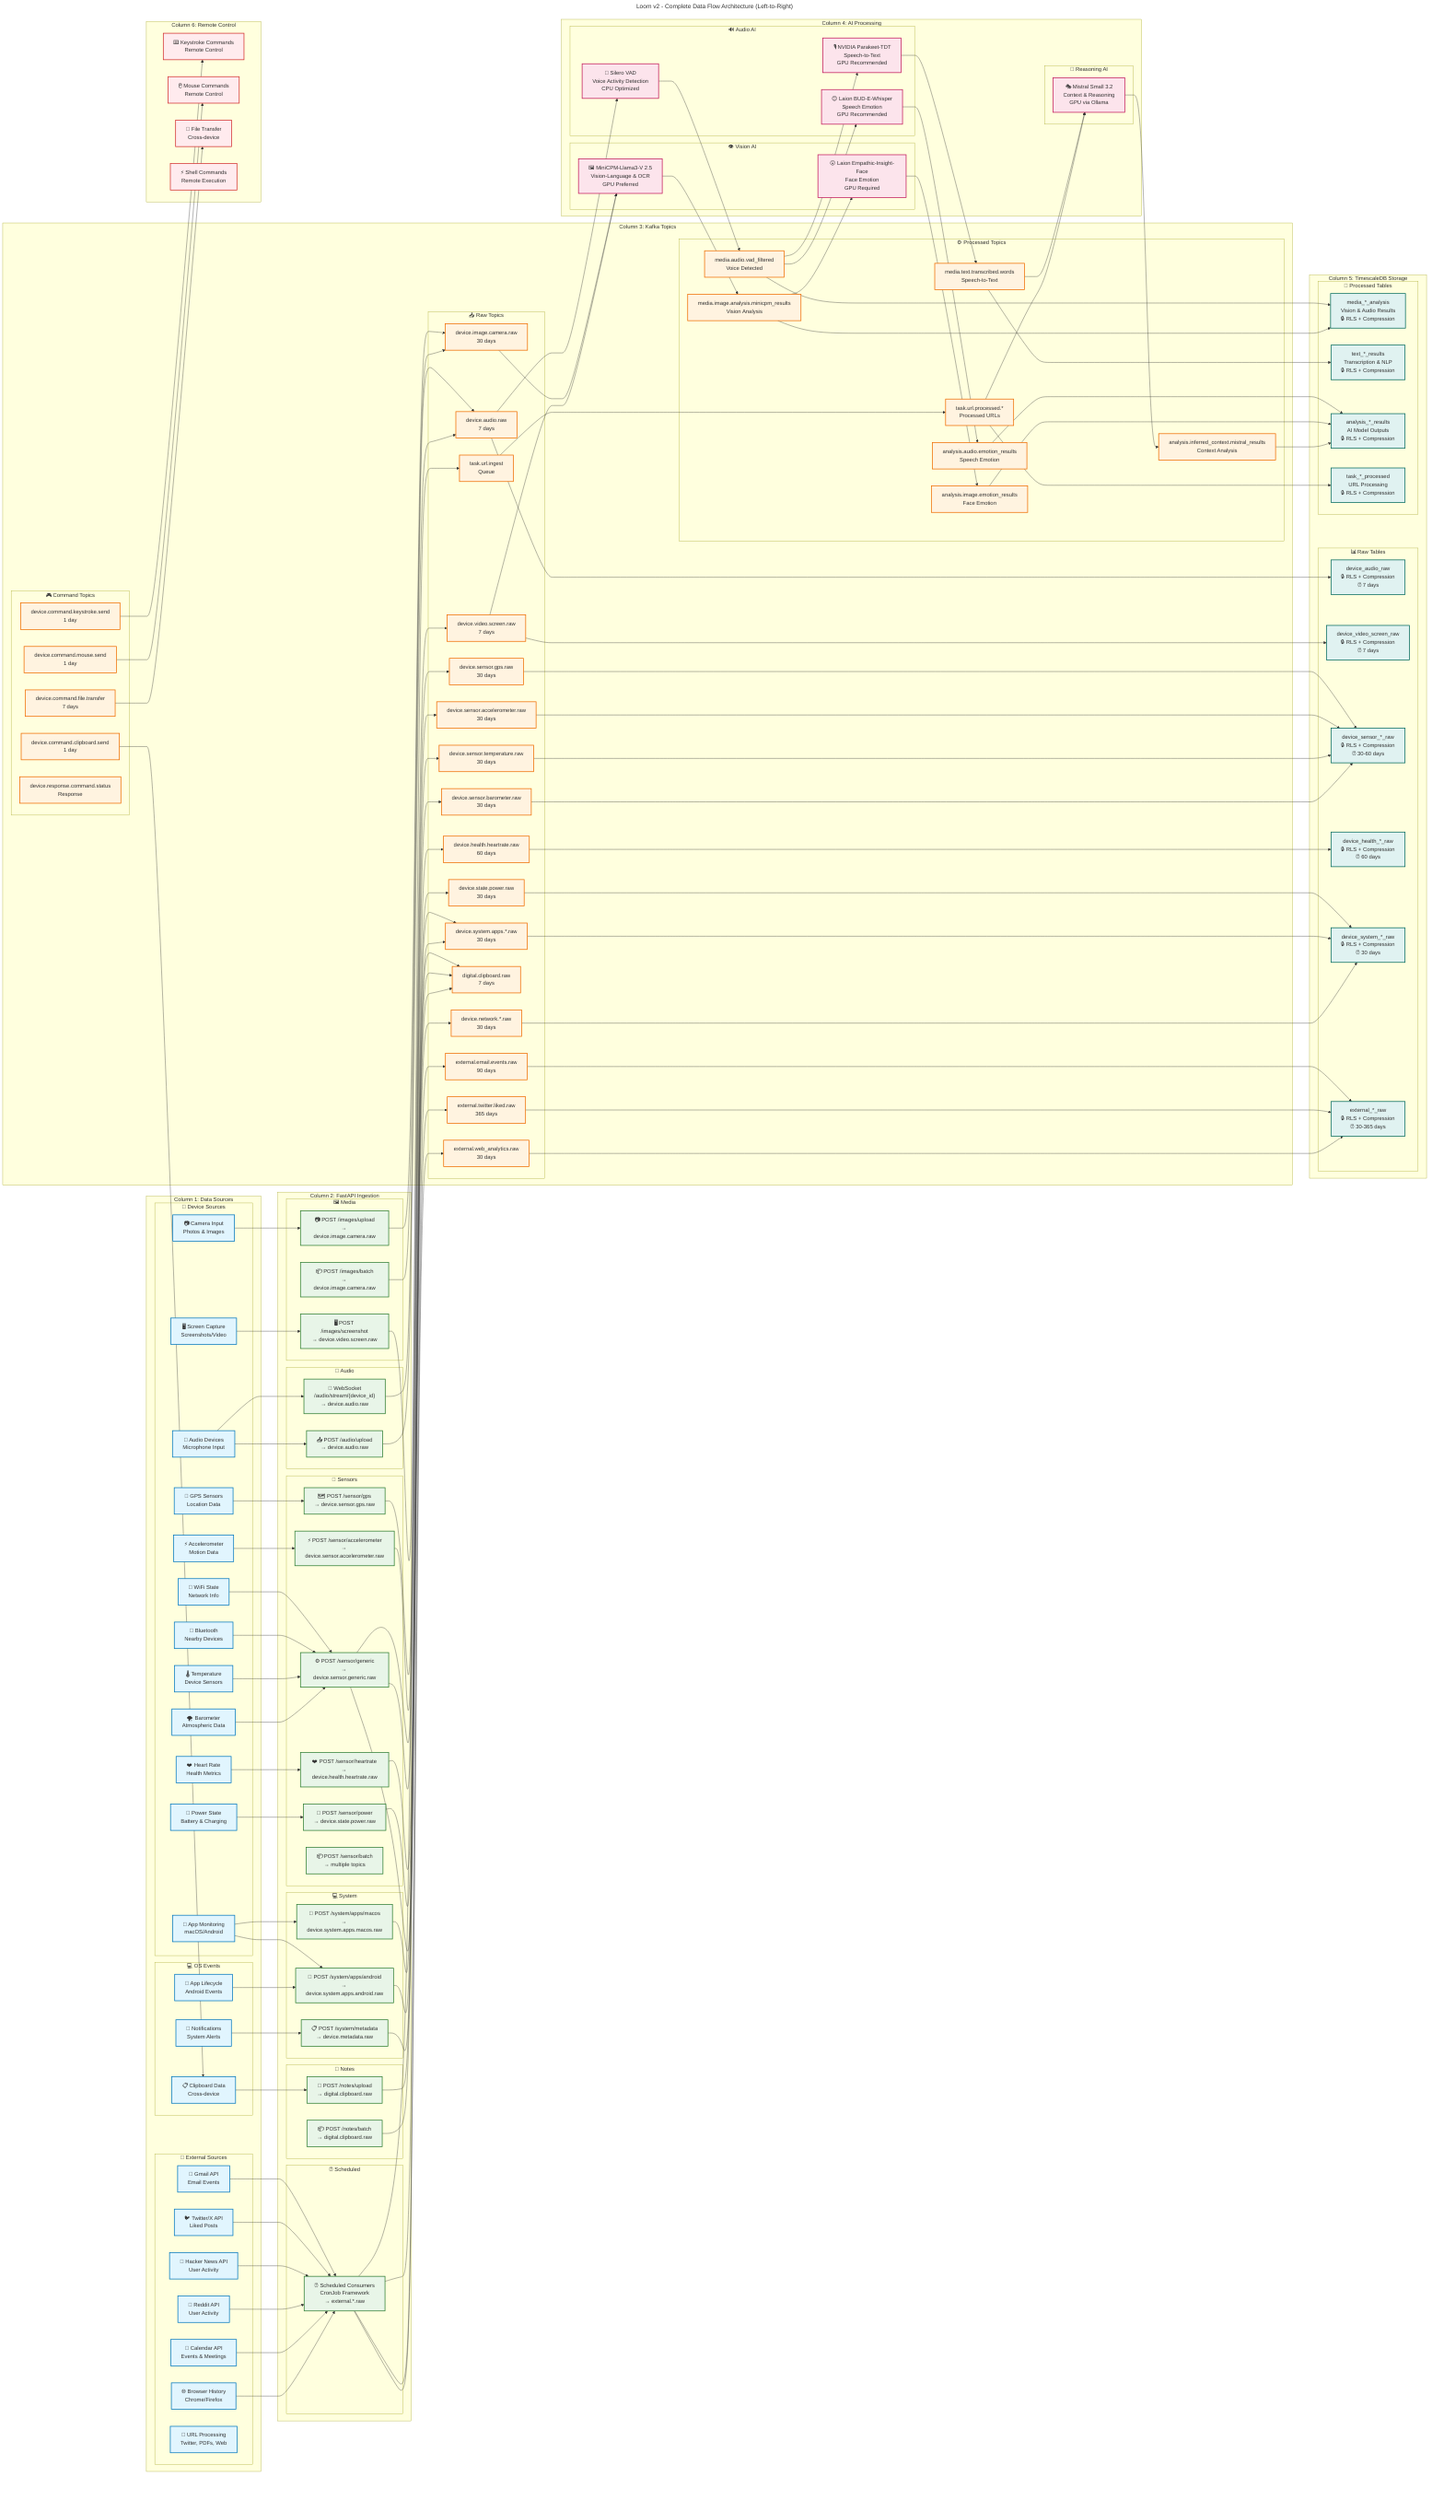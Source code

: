 ---
title: "Loom v2 - Complete Data Flow Architecture (Left-to-Right)"
---

graph LR
    %% Column 1: Data Sources
    subgraph "Column 1: Data Sources"
        direction TB

        subgraph "📱 Device Sources"
            AUDIO_DEV["🎤 Audio Devices<br/>Microphone Input"]
            SCREEN_DEV["🖥️ Screen Capture<br/>Screenshots/Video"]
            CAMERA_DEV["📷 Camera Input<br/>Photos & Images"]
            GPS_DEV["📍 GPS Sensors<br/>Location Data"]
            ACCEL_DEV["⚡ Accelerometer<br/>Motion Data"]
            HEART_DEV["❤️ Heart Rate<br/>Health Metrics"]
            POWER_DEV["🔋 Power State<br/>Battery & Charging"]
            APPS_DEV["📱 App Monitoring<br/>macOS/Android"]
            WIFI_DEV["📶 WiFi State<br/>Network Info"]
            BT_DEV["🔵 Bluetooth<br/>Nearby Devices"]
            TEMP_DEV["🌡️ Temperature<br/>Device Sensors"]
            PRESSURE_DEV["🌪️ Barometer<br/>Atmospheric Data"]
        end

        subgraph "💻 OS Events"
            OS_LIFECYCLE["🔄 App Lifecycle<br/>Android Events"]
            OS_NOTIF["🔔 Notifications<br/>System Alerts"]
            CLIPBOARD["📋 Clipboard Data<br/>Cross-device"]
        end

        subgraph "📡 External Sources"
            EMAIL["📧 Gmail API<br/>Email Events"]
            TWITTER["🐦 Twitter/X API<br/>Liked Posts"]
            HN["📰 Hacker News API<br/>User Activity"]
            REDDIT["💬 Reddit API<br/>User Activity"]
            CALENDAR["📅 Calendar API<br/>Events & Meetings"]
            WEB["🌐 Browser History<br/>Chrome/Firefox"]
            URL_TASKS["🔗 URL Processing<br/>Twitter, PDFs, Web"]
        end
    end

    %% Column 2: FastAPI Ingestion
    subgraph "Column 2: FastAPI Ingestion"
        direction TB

        subgraph "🎵 Audio"
            AUDIO_WS["🔌 WebSocket<br/>/audio/stream/{device_id}<br/>→ device.audio.raw"]
            AUDIO_UPLOAD["📤 POST /audio/upload<br/>→ device.audio.raw"]
        end

        subgraph "🖼️ Media"
            IMAGE_UPLOAD["📷 POST /images/upload<br/>→ device.image.camera.raw"]
            SCREENSHOT["🖥️ POST /images/screenshot<br/>→ device.video.screen.raw"]
            IMAGE_BATCH["📦 POST /images/batch<br/>→ device.image.camera.raw"]
        end

        subgraph "📍 Sensors"
            GPS_SENSOR["🗺️ POST /sensor/gps<br/>→ device.sensor.gps.raw"]
            ACCEL_SENSOR["⚡ POST /sensor/accelerometer<br/>→ device.sensor.accelerometer.raw"]
            HEART_SENSOR["❤️ POST /sensor/heartrate<br/>→ device.health.heartrate.raw"]
            POWER_SENSOR["🔋 POST /sensor/power<br/>→ device.state.power.raw"]
            GENERIC_SENSOR["⚙️ POST /sensor/generic<br/>→ device.sensor.generic.raw"]
            SENSOR_BATCH["📦 POST /sensor/batch<br/>→ multiple topics"]
        end

        subgraph "💻 System"
            MACOS_APPS["🍎 POST /system/apps/macos<br/>→ device.system.apps.macos.raw"]
            ANDROID_APPS["🤖 POST /system/apps/android<br/>→ device.system.apps.android.raw"]
            METADATA["📋 POST /system/metadata<br/>→ device.metadata.raw"]
        end

        subgraph "📝 Notes"
            NOTES_UPLOAD["📝 POST /notes/upload<br/>→ digital.clipboard.raw"]
            NOTES_BATCH["📦 POST /notes/batch<br/>→ digital.clipboard.raw"]
        end

        subgraph "⏰ Scheduled"
            SCHEDULED_CONSUMERS["⏰ Scheduled Consumers<br/>CronJob Framework<br/>→ external.*.raw"]
        end
    end

    %% Column 3: Kafka Topics
    subgraph "Column 3: Kafka Topics"
        direction TB

        subgraph "📥 Raw Topics"
            KAFKA_AUDIO["device.audio.raw<br/>7 days"]
            KAFKA_VIDEO["device.video.screen.raw<br/>7 days"]
            KAFKA_IMAGE["device.image.camera.raw<br/>30 days"]
            KAFKA_GPS["device.sensor.gps.raw<br/>30 days"]
            KAFKA_ACCEL["device.sensor.accelerometer.raw<br/>30 days"]
            KAFKA_HEART["device.health.heartrate.raw<br/>60 days"]
            KAFKA_POWER["device.state.power.raw<br/>30 days"]
            KAFKA_APPS["device.system.apps.*.raw<br/>30 days"]
            KAFKA_NETWORK["device.network.*.raw<br/>30 days"]
            KAFKA_TEMP["device.sensor.temperature.raw<br/>30 days"]
            KAFKA_PRESSURE["device.sensor.barometer.raw<br/>30 days"]
            KAFKA_CLIPBOARD["digital.clipboard.raw<br/>7 days"]
            KAFKA_EMAIL_EXT["external.email.events.raw<br/>90 days"]
            KAFKA_TWITTER_EXT["external.twitter.liked.raw<br/>365 days"]
            KAFKA_WEB_EXT["external.web_analytics.raw<br/>30 days"]
            KAFKA_URL_TASKS["task.url.ingest<br/>Queue"]
        end

        subgraph "⚙️ Processed Topics"
            KAFKA_VAD["media.audio.vad_filtered<br/>Voice Detected"]
            KAFKA_TRANSCRIBED["media.text.transcribed.words<br/>Speech-to-Text"]
            KAFKA_VISION["media.image.analysis.minicpm_results<br/>Vision Analysis"]
            KAFKA_EMOTION_AUDIO["analysis.audio.emotion_results<br/>Speech Emotion"]
            KAFKA_EMOTION_FACE["analysis.image.emotion_results<br/>Face Emotion"]
            KAFKA_REASONING["analysis.inferred_context.mistral_results<br/>Context Analysis"]
            KAFKA_URL_PROCESSED["task.url.processed.*<br/>Processed URLs"]
        end

        subgraph "🎮 Command Topics"
            KAFKA_CMD_KEYS["device.command.keystroke.send<br/>1 day"]
            KAFKA_CMD_MOUSE["device.command.mouse.send<br/>1 day"]
            KAFKA_CMD_CLIP["device.command.clipboard.send<br/>1 day"]
            KAFKA_CMD_FILE["device.command.file.transfer<br/>7 days"]
            KAFKA_RESP_STATUS["device.response.command.status<br/>Response"]
        end
    end

    %% Column 4: AI Processing
    subgraph "Column 4: AI Processing"
        direction TB

        subgraph "🔊 Audio AI"
            SILERO_VAD["🎯 Silero VAD<br/>Voice Activity Detection<br/>CPU Optimized"]
            PARAKEET_STT["🎙️ NVIDIA Parakeet-TDT<br/>Speech-to-Text<br/>GPU Recommended"]
            BUD_E_EMOTION["😊 Laion BUD-E-Whisper<br/>Speech Emotion<br/>GPU Recommended"]
        end

        subgraph "👁️ Vision AI"
            MINICPM_VISION["🖼️ MiniCPM-Llama3-V 2.5<br/>Vision-Language & OCR<br/>GPU Preferred"]
            FACE_EMOTION["😮 Laion Empathic-Insight-Face<br/>Face Emotion<br/>GPU Required"]
        end

        subgraph "🧠 Reasoning AI"
            MISTRAL_REASONING["🎭 Mistral Small 3.2<br/>Context & Reasoning<br/>GPU via Ollama"]
        end
    end

    %% Column 5: Storage
    subgraph "Column 5: TimescaleDB Storage"
        direction TB

        subgraph "📊 Raw Tables"
            DB_DEVICE_AUDIO["device_audio_raw<br/>🔒 RLS + Compression<br/>⏰ 7 days"]
            DB_DEVICE_VIDEO["device_video_screen_raw<br/>🔒 RLS + Compression<br/>⏰ 7 days"]
            DB_DEVICE_SENSORS["device_sensor_*_raw<br/>🔒 RLS + Compression<br/>⏰ 30-60 days"]
            DB_DEVICE_HEALTH["device_health_*_raw<br/>🔒 RLS + Compression<br/>⏰ 60 days"]
            DB_DEVICE_SYSTEM["device_system_*_raw<br/>🔒 RLS + Compression<br/>⏰ 30 days"]
            DB_EXTERNAL_DATA["external_*_raw<br/>🔒 RLS + Compression<br/>⏰ 30-365 days"]
        end

        subgraph "🎯 Processed Tables"
            DB_MEDIA_ANALYSIS["media_*_analysis<br/>Vision & Audio Results<br/>🔒 RLS + Compression"]
            DB_TEXT_RESULTS["text_*_results<br/>Transcription & NLP<br/>🔒 RLS + Compression"]
            DB_ANALYSIS_RESULTS["analysis_*_results<br/>AI Model Outputs<br/>🔒 RLS + Compression"]
            DB_TASK_RESULTS["task_*_processed<br/>URL Processing<br/>🔒 RLS + Compression"]
        end
    end

    %% Column 6: Remote Control
    subgraph "Column 6: Remote Control"
        direction TB
        KEYBOARD_CMD["⌨️ Keystroke Commands<br/>Remote Control"]
        MOUSE_CMD["🖱️ Mouse Commands<br/>Remote Control"]
        FILE_CMD["📁 File Transfer<br/>Cross-device"]
        SHELL_CMD["⚡ Shell Commands<br/>Remote Execution"]
    end

    %% Data Flow Connections

    %% Device Sources to FastAPI Endpoints
    AUDIO_DEV --> AUDIO_WS
    AUDIO_DEV --> AUDIO_UPLOAD
    SCREEN_DEV --> SCREENSHOT
    CAMERA_DEV --> IMAGE_UPLOAD
    GPS_DEV --> GPS_SENSOR
    ACCEL_DEV --> ACCEL_SENSOR
    HEART_DEV --> HEART_SENSOR
    POWER_DEV --> POWER_SENSOR
    APPS_DEV --> MACOS_APPS
    APPS_DEV --> ANDROID_APPS
    WIFI_DEV --> GENERIC_SENSOR
    BT_DEV --> GENERIC_SENSOR
    TEMP_DEV --> GENERIC_SENSOR
    PRESSURE_DEV --> GENERIC_SENSOR

    %% OS Events to FastAPI Endpoints
    OS_LIFECYCLE --> ANDROID_APPS
    OS_NOTIF --> METADATA
    CLIPBOARD --> NOTES_UPLOAD

    %% External Sources to Scheduled Consumers
    EMAIL --> SCHEDULED_CONSUMERS
    TWITTER --> SCHEDULED_CONSUMERS
    HN --> SCHEDULED_CONSUMERS
    REDDIT --> SCHEDULED_CONSUMERS
    CALENDAR --> SCHEDULED_CONSUMERS
    WEB --> SCHEDULED_CONSUMERS

    %% FastAPI Endpoints to Kafka Topics
    AUDIO_WS --> KAFKA_AUDIO
    AUDIO_UPLOAD --> KAFKA_AUDIO
    SCREENSHOT --> KAFKA_VIDEO
    IMAGE_UPLOAD --> KAFKA_IMAGE
    IMAGE_BATCH --> KAFKA_IMAGE
    GPS_SENSOR --> KAFKA_GPS
    ACCEL_SENSOR --> KAFKA_ACCEL
    HEART_SENSOR --> KAFKA_HEART
    POWER_SENSOR --> KAFKA_POWER
    MACOS_APPS --> KAFKA_APPS
    ANDROID_APPS --> KAFKA_APPS
    GENERIC_SENSOR --> KAFKA_TEMP
    GENERIC_SENSOR --> KAFKA_PRESSURE
    GENERIC_SENSOR --> KAFKA_NETWORK
    NOTES_UPLOAD --> KAFKA_CLIPBOARD
    NOTES_BATCH --> KAFKA_CLIPBOARD
    METADATA --> KAFKA_CLIPBOARD
    SCHEDULED_CONSUMERS --> KAFKA_EMAIL_EXT
    SCHEDULED_CONSUMERS --> KAFKA_TWITTER_EXT
    SCHEDULED_CONSUMERS --> KAFKA_WEB_EXT
    SCHEDULED_CONSUMERS --> KAFKA_URL_TASKS

    %% AI Processing Pipeline
    KAFKA_AUDIO --> SILERO_VAD
    SILERO_VAD --> KAFKA_VAD

    KAFKA_VAD --> PARAKEET_STT
    PARAKEET_STT --> KAFKA_TRANSCRIBED

    KAFKA_VAD --> BUD_E_EMOTION
    BUD_E_EMOTION --> KAFKA_EMOTION_AUDIO

    KAFKA_IMAGE --> MINICPM_VISION
    KAFKA_VIDEO --> MINICPM_VISION
    MINICPM_VISION --> KAFKA_VISION

    KAFKA_VISION --> FACE_EMOTION
    FACE_EMOTION --> KAFKA_EMOTION_FACE

    KAFKA_TRANSCRIBED --> MISTRAL_REASONING
    KAFKA_URL_PROCESSED --> MISTRAL_REASONING
    MISTRAL_REASONING --> KAFKA_REASONING

    KAFKA_URL_TASKS --> KAFKA_URL_PROCESSED

    %% Kafka to Database Storage
    KAFKA_AUDIO --> DB_DEVICE_AUDIO
    KAFKA_VIDEO --> DB_DEVICE_VIDEO
    KAFKA_GPS --> DB_DEVICE_SENSORS
    KAFKA_ACCEL --> DB_DEVICE_SENSORS
    KAFKA_TEMP --> DB_DEVICE_SENSORS
    KAFKA_PRESSURE --> DB_DEVICE_SENSORS
    KAFKA_HEART --> DB_DEVICE_HEALTH
    KAFKA_POWER --> DB_DEVICE_SYSTEM
    KAFKA_APPS --> DB_DEVICE_SYSTEM
    KAFKA_NETWORK --> DB_DEVICE_SYSTEM
    KAFKA_EMAIL_EXT --> DB_EXTERNAL_DATA
    KAFKA_TWITTER_EXT --> DB_EXTERNAL_DATA
    KAFKA_WEB_EXT --> DB_EXTERNAL_DATA

    KAFKA_VAD --> DB_MEDIA_ANALYSIS
    KAFKA_VISION --> DB_MEDIA_ANALYSIS
    KAFKA_TRANSCRIBED --> DB_TEXT_RESULTS
    KAFKA_EMOTION_AUDIO --> DB_ANALYSIS_RESULTS
    KAFKA_EMOTION_FACE --> DB_ANALYSIS_RESULTS
    KAFKA_REASONING --> DB_ANALYSIS_RESULTS
    KAFKA_URL_PROCESSED --> DB_TASK_RESULTS

    %% Remote Control Flow
    KAFKA_CMD_KEYS --> KEYBOARD_CMD
    KAFKA_CMD_MOUSE --> MOUSE_CMD
    KAFKA_CMD_CLIP --> CLIPBOARD
    KAFKA_CMD_FILE --> FILE_CMD

    %% Styling
    classDef source fill:#e1f5fe,stroke:#0277bd,stroke-width:2px
    classDef endpoint fill:#e8f5e8,stroke:#2e7d32,stroke-width:2px
    classDef kafka fill:#fff3e0,stroke:#ef6c00,stroke-width:2px
    classDef ai fill:#fce4ec,stroke:#c2185b,stroke-width:2px
    classDef storage fill:#e0f2f1,stroke:#00695c,stroke-width:2px
    classDef command fill:#ffebee,stroke:#d32f2f,stroke-width:2px

    class AUDIO_DEV,SCREEN_DEV,CAMERA_DEV,GPS_DEV,ACCEL_DEV,HEART_DEV,POWER_DEV,APPS_DEV,WIFI_DEV,BT_DEV,TEMP_DEV,PRESSURE_DEV,OS_LIFECYCLE,OS_NOTIF,CLIPBOARD,EMAIL,TWITTER,HN,REDDIT,CALENDAR,WEB,URL_TASKS source
    class AUDIO_WS,AUDIO_UPLOAD,IMAGE_UPLOAD,SCREENSHOT,IMAGE_BATCH,GPS_SENSOR,ACCEL_SENSOR,HEART_SENSOR,POWER_SENSOR,GENERIC_SENSOR,SENSOR_BATCH,MACOS_APPS,ANDROID_APPS,METADATA,NOTES_UPLOAD,NOTES_BATCH,SCHEDULED_CONSUMERS endpoint
    class KAFKA_AUDIO,KAFKA_VIDEO,KAFKA_IMAGE,KAFKA_GPS,KAFKA_ACCEL,KAFKA_HEART,KAFKA_POWER,KAFKA_APPS,KAFKA_NETWORK,KAFKA_TEMP,KAFKA_PRESSURE,KAFKA_EMAIL_EXT,KAFKA_TWITTER_EXT,KAFKA_WEB_EXT,KAFKA_CLIPBOARD,KAFKA_URL_TASKS,KAFKA_VAD,KAFKA_TRANSCRIBED,KAFKA_VISION,KAFKA_EMOTION_AUDIO,KAFKA_EMOTION_FACE,KAFKA_REASONING,KAFKA_URL_PROCESSED,KAFKA_CMD_KEYS,KAFKA_CMD_MOUSE,KAFKA_CMD_CLIP,KAFKA_CMD_FILE,KAFKA_RESP_STATUS kafka
    class SILERO_VAD,PARAKEET_STT,BUD_E_EMOTION,MINICPM_VISION,FACE_EMOTION,MISTRAL_REASONING ai
    class DB_DEVICE_AUDIO,DB_DEVICE_VIDEO,DB_DEVICE_SENSORS,DB_DEVICE_HEALTH,DB_DEVICE_SYSTEM,DB_EXTERNAL_DATA,DB_MEDIA_ANALYSIS,DB_TEXT_RESULTS,DB_ANALYSIS_RESULTS,DB_TASK_RESULTS storage
    class KEYBOARD_CMD,MOUSE_CMD,FILE_CMD,SHELL_CMD command